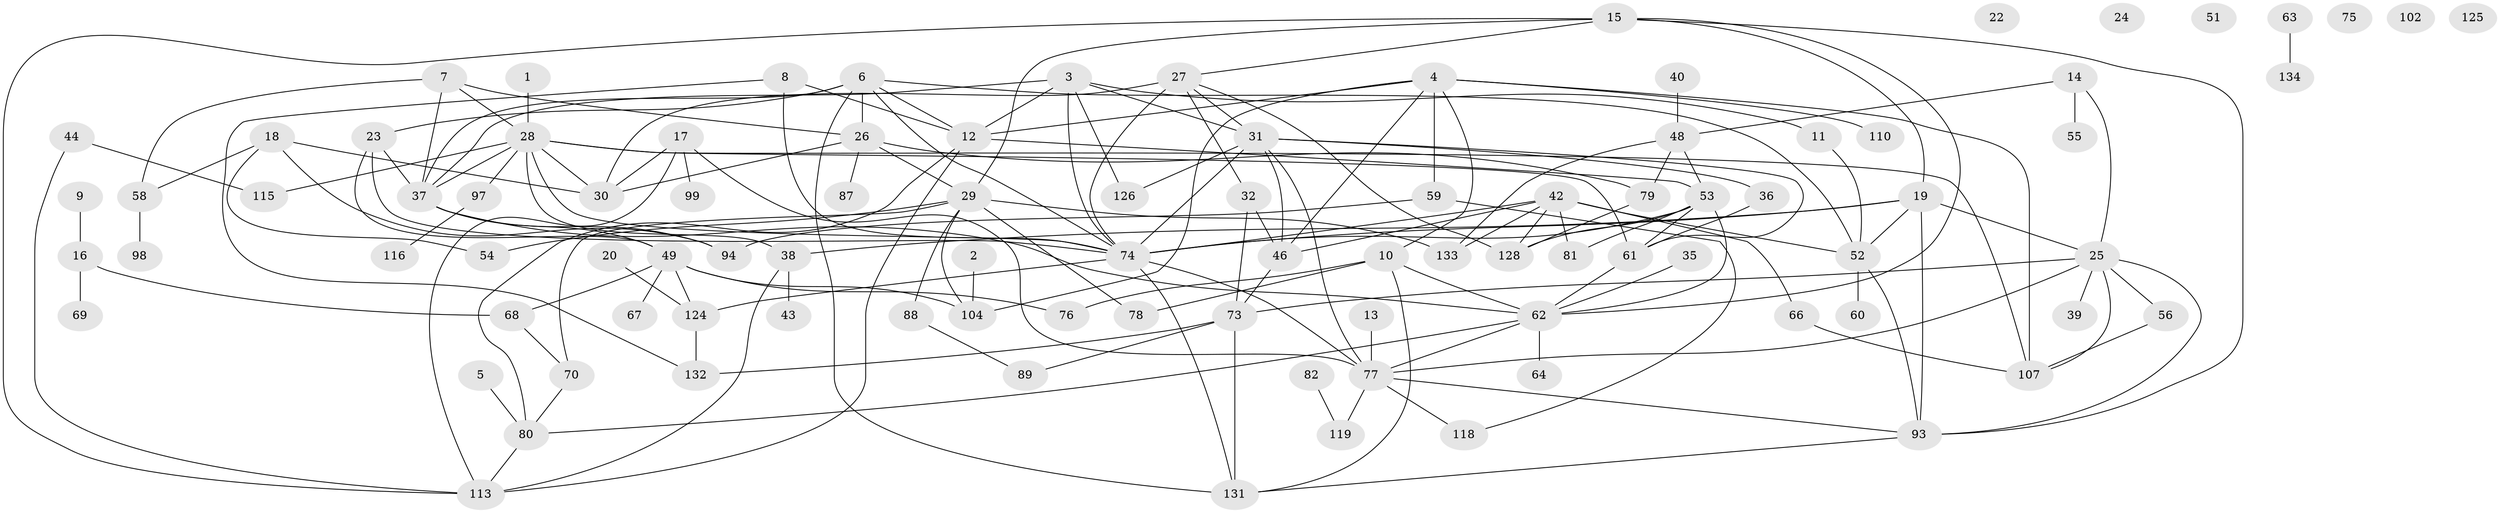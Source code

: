 // Generated by graph-tools (version 1.1) at 2025/23/03/03/25 07:23:29]
// undirected, 96 vertices, 166 edges
graph export_dot {
graph [start="1"]
  node [color=gray90,style=filled];
  1 [super="+71"];
  2;
  3 [super="+33"];
  4 [super="+111"];
  5;
  6 [super="+103"];
  7 [super="+112"];
  8 [super="+105"];
  9;
  10 [super="+95"];
  11;
  12 [super="+21"];
  13;
  14 [super="+130"];
  15 [super="+120"];
  16 [super="+65"];
  17 [super="+34"];
  18;
  19 [super="+72"];
  20;
  22;
  23 [super="+117"];
  24;
  25 [super="+45"];
  26 [super="+50"];
  27 [super="+41"];
  28 [super="+84"];
  29 [super="+91"];
  30 [super="+114"];
  31 [super="+83"];
  32;
  35;
  36 [super="+121"];
  37 [super="+123"];
  38;
  39;
  40;
  42 [super="+85"];
  43 [super="+47"];
  44;
  46 [super="+106"];
  48 [super="+122"];
  49 [super="+101"];
  51;
  52 [super="+57"];
  53 [super="+129"];
  54 [super="+92"];
  55;
  56;
  58 [super="+86"];
  59;
  60;
  61 [super="+108"];
  62 [super="+109"];
  63;
  64;
  66;
  67;
  68;
  69;
  70;
  73 [super="+96"];
  74 [super="+90"];
  75;
  76;
  77 [super="+127"];
  78;
  79;
  80 [super="+100"];
  81;
  82;
  87;
  88;
  89;
  93;
  94;
  97;
  98;
  99;
  102;
  104;
  107;
  110;
  113;
  115;
  116;
  118;
  119;
  124;
  125;
  126;
  128;
  131;
  132;
  133;
  134;
  1 -- 28;
  2 -- 104;
  3 -- 11;
  3 -- 74;
  3 -- 12;
  3 -- 126;
  3 -- 31;
  3 -- 37;
  4 -- 104;
  4 -- 107;
  4 -- 110;
  4 -- 10;
  4 -- 59;
  4 -- 12;
  4 -- 46;
  5 -- 80;
  6 -- 131;
  6 -- 52;
  6 -- 74;
  6 -- 26;
  6 -- 12;
  6 -- 23;
  6 -- 37;
  7 -- 26;
  7 -- 28;
  7 -- 58;
  7 -- 37;
  8 -- 132;
  8 -- 74;
  8 -- 12;
  9 -- 16;
  10 -- 78;
  10 -- 62;
  10 -- 131;
  10 -- 76;
  11 -- 52;
  12 -- 53;
  12 -- 113;
  12 -- 80;
  13 -- 77;
  14 -- 25;
  14 -- 55;
  14 -- 48;
  15 -- 29;
  15 -- 113;
  15 -- 19;
  15 -- 93;
  15 -- 62;
  15 -- 27;
  16 -- 69;
  16 -- 68;
  17 -- 30;
  17 -- 99;
  17 -- 77;
  17 -- 113;
  18 -- 94;
  18 -- 58;
  18 -- 30;
  18 -- 54;
  19 -- 38;
  19 -- 93;
  19 -- 52;
  19 -- 74;
  19 -- 25;
  20 -- 124;
  23 -- 49;
  23 -- 74;
  23 -- 37;
  25 -- 56;
  25 -- 93;
  25 -- 73;
  25 -- 39;
  25 -- 107;
  25 -- 77;
  26 -- 79;
  26 -- 87;
  26 -- 29;
  26 -- 30;
  27 -- 128;
  27 -- 32;
  27 -- 74;
  27 -- 31;
  27 -- 30;
  28 -- 30;
  28 -- 97;
  28 -- 107;
  28 -- 115;
  28 -- 74;
  28 -- 61;
  28 -- 38;
  28 -- 37;
  29 -- 78;
  29 -- 88;
  29 -- 133;
  29 -- 54;
  29 -- 70;
  29 -- 104;
  31 -- 46;
  31 -- 126;
  31 -- 77;
  31 -- 74;
  31 -- 36;
  31 -- 61;
  32 -- 46;
  32 -- 73;
  35 -- 62;
  36 -- 61;
  37 -- 49;
  37 -- 94;
  37 -- 62;
  38 -- 113;
  38 -- 43;
  40 -- 48;
  42 -- 46;
  42 -- 133;
  42 -- 74;
  42 -- 128;
  42 -- 81;
  42 -- 66;
  42 -- 52;
  44 -- 113;
  44 -- 115;
  46 -- 73;
  48 -- 53;
  48 -- 133;
  48 -- 79;
  49 -- 76;
  49 -- 67;
  49 -- 68;
  49 -- 104;
  49 -- 124;
  52 -- 60;
  52 -- 93;
  53 -- 62;
  53 -- 128;
  53 -- 81;
  53 -- 74;
  53 -- 61;
  56 -- 107;
  58 -- 98;
  59 -- 94;
  59 -- 118;
  61 -- 62;
  62 -- 64;
  62 -- 77;
  62 -- 80;
  63 -- 134;
  66 -- 107;
  68 -- 70;
  70 -- 80;
  73 -- 89;
  73 -- 131;
  73 -- 132;
  74 -- 131;
  74 -- 77;
  74 -- 124;
  77 -- 118 [weight=2];
  77 -- 93;
  77 -- 119;
  79 -- 128;
  80 -- 113;
  82 -- 119;
  88 -- 89;
  93 -- 131;
  97 -- 116;
  124 -- 132;
}

